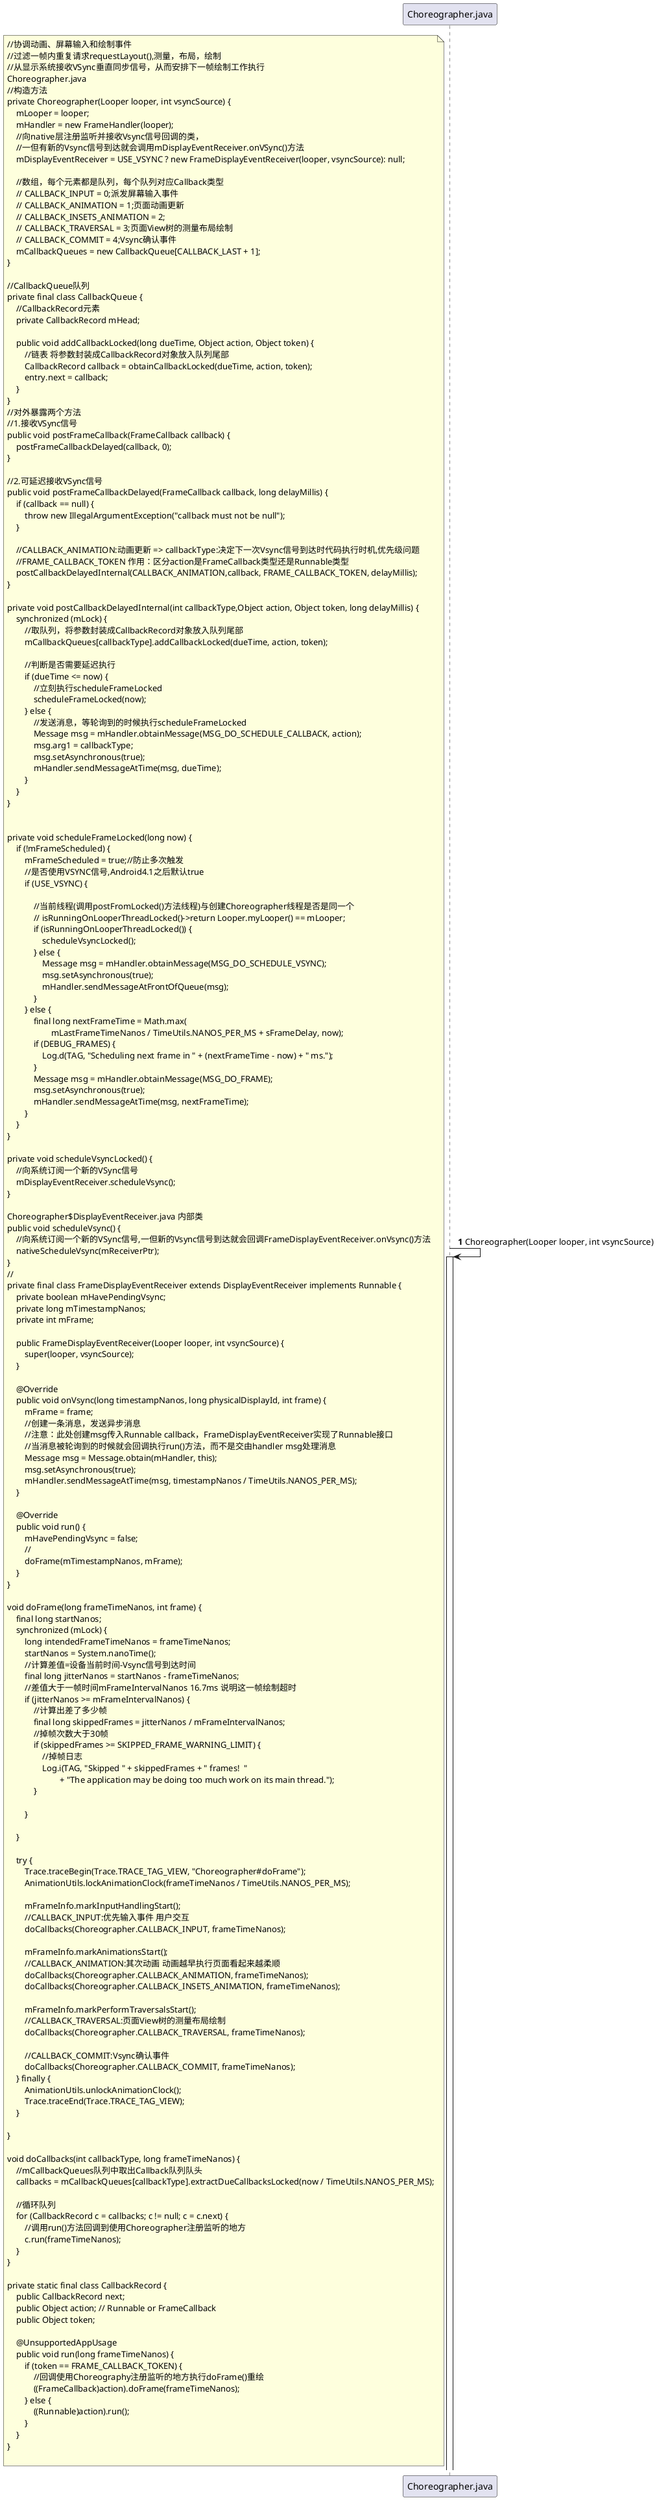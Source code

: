 @startuml
'https://plantuml.com/sequence-diagram

autonumber

'26 Activity之页面刷新机制  ViewRootImpl重绘
Choreographer.java -> Choreographer.java:Choreographer(Looper looper, int vsyncSource)
activate Choreographer.java
note left
//协调动画、屏幕输入和绘制事件
//过滤一帧内重复请求requestLayout(),测量，布局，绘制
//从显示系统接收VSync垂直同步信号，从而安排下一帧绘制工作执行
Choreographer.java
//构造方法
private Choreographer(Looper looper, int vsyncSource) {
    mLooper = looper;
    mHandler = new FrameHandler(looper);
    //向native层注册监听并接收Vsync信号回调的类，
    //一但有新的Vsync信号到达就会调用mDisplayEventReceiver.onVSync()方法
    mDisplayEventReceiver = USE_VSYNC ? new FrameDisplayEventReceiver(looper, vsyncSource): null;

    //数组，每个元素都是队列，每个队列对应Callback类型
    // CALLBACK_INPUT = 0;派发屏幕输入事件
    // CALLBACK_ANIMATION = 1;页面动画更新
    // CALLBACK_INSETS_ANIMATION = 2;
    // CALLBACK_TRAVERSAL = 3;页面View树的测量布局绘制
    // CALLBACK_COMMIT = 4;Vsync确认事件
    mCallbackQueues = new CallbackQueue[CALLBACK_LAST + 1];
}

//CallbackQueue队列
private final class CallbackQueue {
    //CallbackRecord元素
    private CallbackRecord mHead;

    public void addCallbackLocked(long dueTime, Object action, Object token) {
        //链表 将参数封装成CallbackRecord对象放入队列尾部
        CallbackRecord callback = obtainCallbackLocked(dueTime, action, token);
        entry.next = callback;
    }
}
//对外暴露两个方法
//1.接收VSync信号
public void postFrameCallback(FrameCallback callback) {
    postFrameCallbackDelayed(callback, 0);
}

//2.可延迟接收VSync信号
public void postFrameCallbackDelayed(FrameCallback callback, long delayMillis) {
    if (callback == null) {
        throw new IllegalArgumentException("callback must not be null");
    }

    //CALLBACK_ANIMATION:动画更新 => callbackType:决定下一次Vsync信号到达时代码执行时机,优先级问题
    //FRAME_CALLBACK_TOKEN 作用：区分action是FrameCallback类型还是Runnable类型
    postCallbackDelayedInternal(CALLBACK_ANIMATION,callback, FRAME_CALLBACK_TOKEN, delayMillis);
}

private void postCallbackDelayedInternal(int callbackType,Object action, Object token, long delayMillis) {
    synchronized (mLock) {
        //取队列，将参数封装成CallbackRecord对象放入队列尾部
        mCallbackQueues[callbackType].addCallbackLocked(dueTime, action, token);

        //判断是否需要延迟执行
        if (dueTime <= now) {
            //立刻执行scheduleFrameLocked
            scheduleFrameLocked(now);
        } else {
            //发送消息，等轮询到的时候执行scheduleFrameLocked
            Message msg = mHandler.obtainMessage(MSG_DO_SCHEDULE_CALLBACK, action);
            msg.arg1 = callbackType;
            msg.setAsynchronous(true);
            mHandler.sendMessageAtTime(msg, dueTime);
        }
    }
}


private void scheduleFrameLocked(long now) {
    if (!mFrameScheduled) {
        mFrameScheduled = true;//防止多次触发
        //是否使用VSYNC信号,Android4.1之后默认true
        if (USE_VSYNC) {

            //当前线程(调用postFromLocked()方法线程)与创建Choreographer线程是否是同一个
            // isRunningOnLooperThreadLocked()->return Looper.myLooper() == mLooper;
            if (isRunningOnLooperThreadLocked()) {
                scheduleVsyncLocked();
            } else {
                Message msg = mHandler.obtainMessage(MSG_DO_SCHEDULE_VSYNC);
                msg.setAsynchronous(true);
                mHandler.sendMessageAtFrontOfQueue(msg);
            }
        } else {
            final long nextFrameTime = Math.max(
                    mLastFrameTimeNanos / TimeUtils.NANOS_PER_MS + sFrameDelay, now);
            if (DEBUG_FRAMES) {
                Log.d(TAG, "Scheduling next frame in " + (nextFrameTime - now) + " ms.");
            }
            Message msg = mHandler.obtainMessage(MSG_DO_FRAME);
            msg.setAsynchronous(true);
            mHandler.sendMessageAtTime(msg, nextFrameTime);
        }
    }
}

private void scheduleVsyncLocked() {
    //向系统订阅一个新的VSync信号
    mDisplayEventReceiver.scheduleVsync();
}

Choreographer$DisplayEventReceiver.java 内部类
public void scheduleVsync() {
    //向系统订阅一个新的VSync信号,一但新的Vsync信号到达就会回调FrameDisplayEventReceiver.onVsync()方法
    nativeScheduleVsync(mReceiverPtr);
}
//
private final class FrameDisplayEventReceiver extends DisplayEventReceiver implements Runnable {
    private boolean mHavePendingVsync;
    private long mTimestampNanos;
    private int mFrame;

    public FrameDisplayEventReceiver(Looper looper, int vsyncSource) {
        super(looper, vsyncSource);
    }

    @Override
    public void onVsync(long timestampNanos, long physicalDisplayId, int frame) {
        mFrame = frame;
        //创建一条消息，发送异步消息
        //注意：此处创建msg传入Runnable callback，FrameDisplayEventReceiver实现了Runnable接口
        //当消息被轮询到的时候就会回调执行run()方法，而不是交由handler msg处理消息
        Message msg = Message.obtain(mHandler, this);
        msg.setAsynchronous(true);
        mHandler.sendMessageAtTime(msg, timestampNanos / TimeUtils.NANOS_PER_MS);
    }

    @Override
    public void run() {
        mHavePendingVsync = false;
        //
        doFrame(mTimestampNanos, mFrame);
    }
}

void doFrame(long frameTimeNanos, int frame) {
    final long startNanos;
    synchronized (mLock) {
        long intendedFrameTimeNanos = frameTimeNanos;
        startNanos = System.nanoTime();
        //计算差值=设备当前时间-Vsync信号到达时间
        final long jitterNanos = startNanos - frameTimeNanos;
        //差值大于一帧时间mFrameIntervalNanos 16.7ms 说明这一帧绘制超时
        if (jitterNanos >= mFrameIntervalNanos) {
            //计算出差了多少帧
            final long skippedFrames = jitterNanos / mFrameIntervalNanos;
            //掉帧次数大于30帧
            if (skippedFrames >= SKIPPED_FRAME_WARNING_LIMIT) {
                //掉帧日志
                Log.i(TAG, "Skipped " + skippedFrames + " frames!  "
                        + "The application may be doing too much work on its main thread.");
            }

        }

    }

    try {
        Trace.traceBegin(Trace.TRACE_TAG_VIEW, "Choreographer#doFrame");
        AnimationUtils.lockAnimationClock(frameTimeNanos / TimeUtils.NANOS_PER_MS);

        mFrameInfo.markInputHandlingStart();
        //CALLBACK_INPUT:优先输入事件 用户交互
        doCallbacks(Choreographer.CALLBACK_INPUT, frameTimeNanos);

        mFrameInfo.markAnimationsStart();
        //CALLBACK_ANIMATION:其次动画 动画越早执行页面看起来越柔顺
        doCallbacks(Choreographer.CALLBACK_ANIMATION, frameTimeNanos);
        doCallbacks(Choreographer.CALLBACK_INSETS_ANIMATION, frameTimeNanos);

        mFrameInfo.markPerformTraversalsStart();
        //CALLBACK_TRAVERSAL:页面View树的测量布局绘制
        doCallbacks(Choreographer.CALLBACK_TRAVERSAL, frameTimeNanos);

        //CALLBACK_COMMIT:Vsync确认事件
        doCallbacks(Choreographer.CALLBACK_COMMIT, frameTimeNanos);
    } finally {
        AnimationUtils.unlockAnimationClock();
        Trace.traceEnd(Trace.TRACE_TAG_VIEW);
    }

}

void doCallbacks(int callbackType, long frameTimeNanos) {
    //mCallbackQueues队列中取出Callback队列队头
    callbacks = mCallbackQueues[callbackType].extractDueCallbacksLocked(now / TimeUtils.NANOS_PER_MS);

    //循环队列
    for (CallbackRecord c = callbacks; c != null; c = c.next) {
        //调用run()方法回调到使用Choreographer注册监听的地方
        c.run(frameTimeNanos);
    }
}

private static final class CallbackRecord {
    public CallbackRecord next;
    public Object action; // Runnable or FrameCallback
    public Object token;

    @UnsupportedAppUsage
    public void run(long frameTimeNanos) {
        if (token == FRAME_CALLBACK_TOKEN) {
            //回调使用Choreography注册监听的地方执行doFrame()重绘
            ((FrameCallback)action).doFrame(frameTimeNanos);
        } else {
            ((Runnable)action).run();
        }
    }
}

end note




@enduml